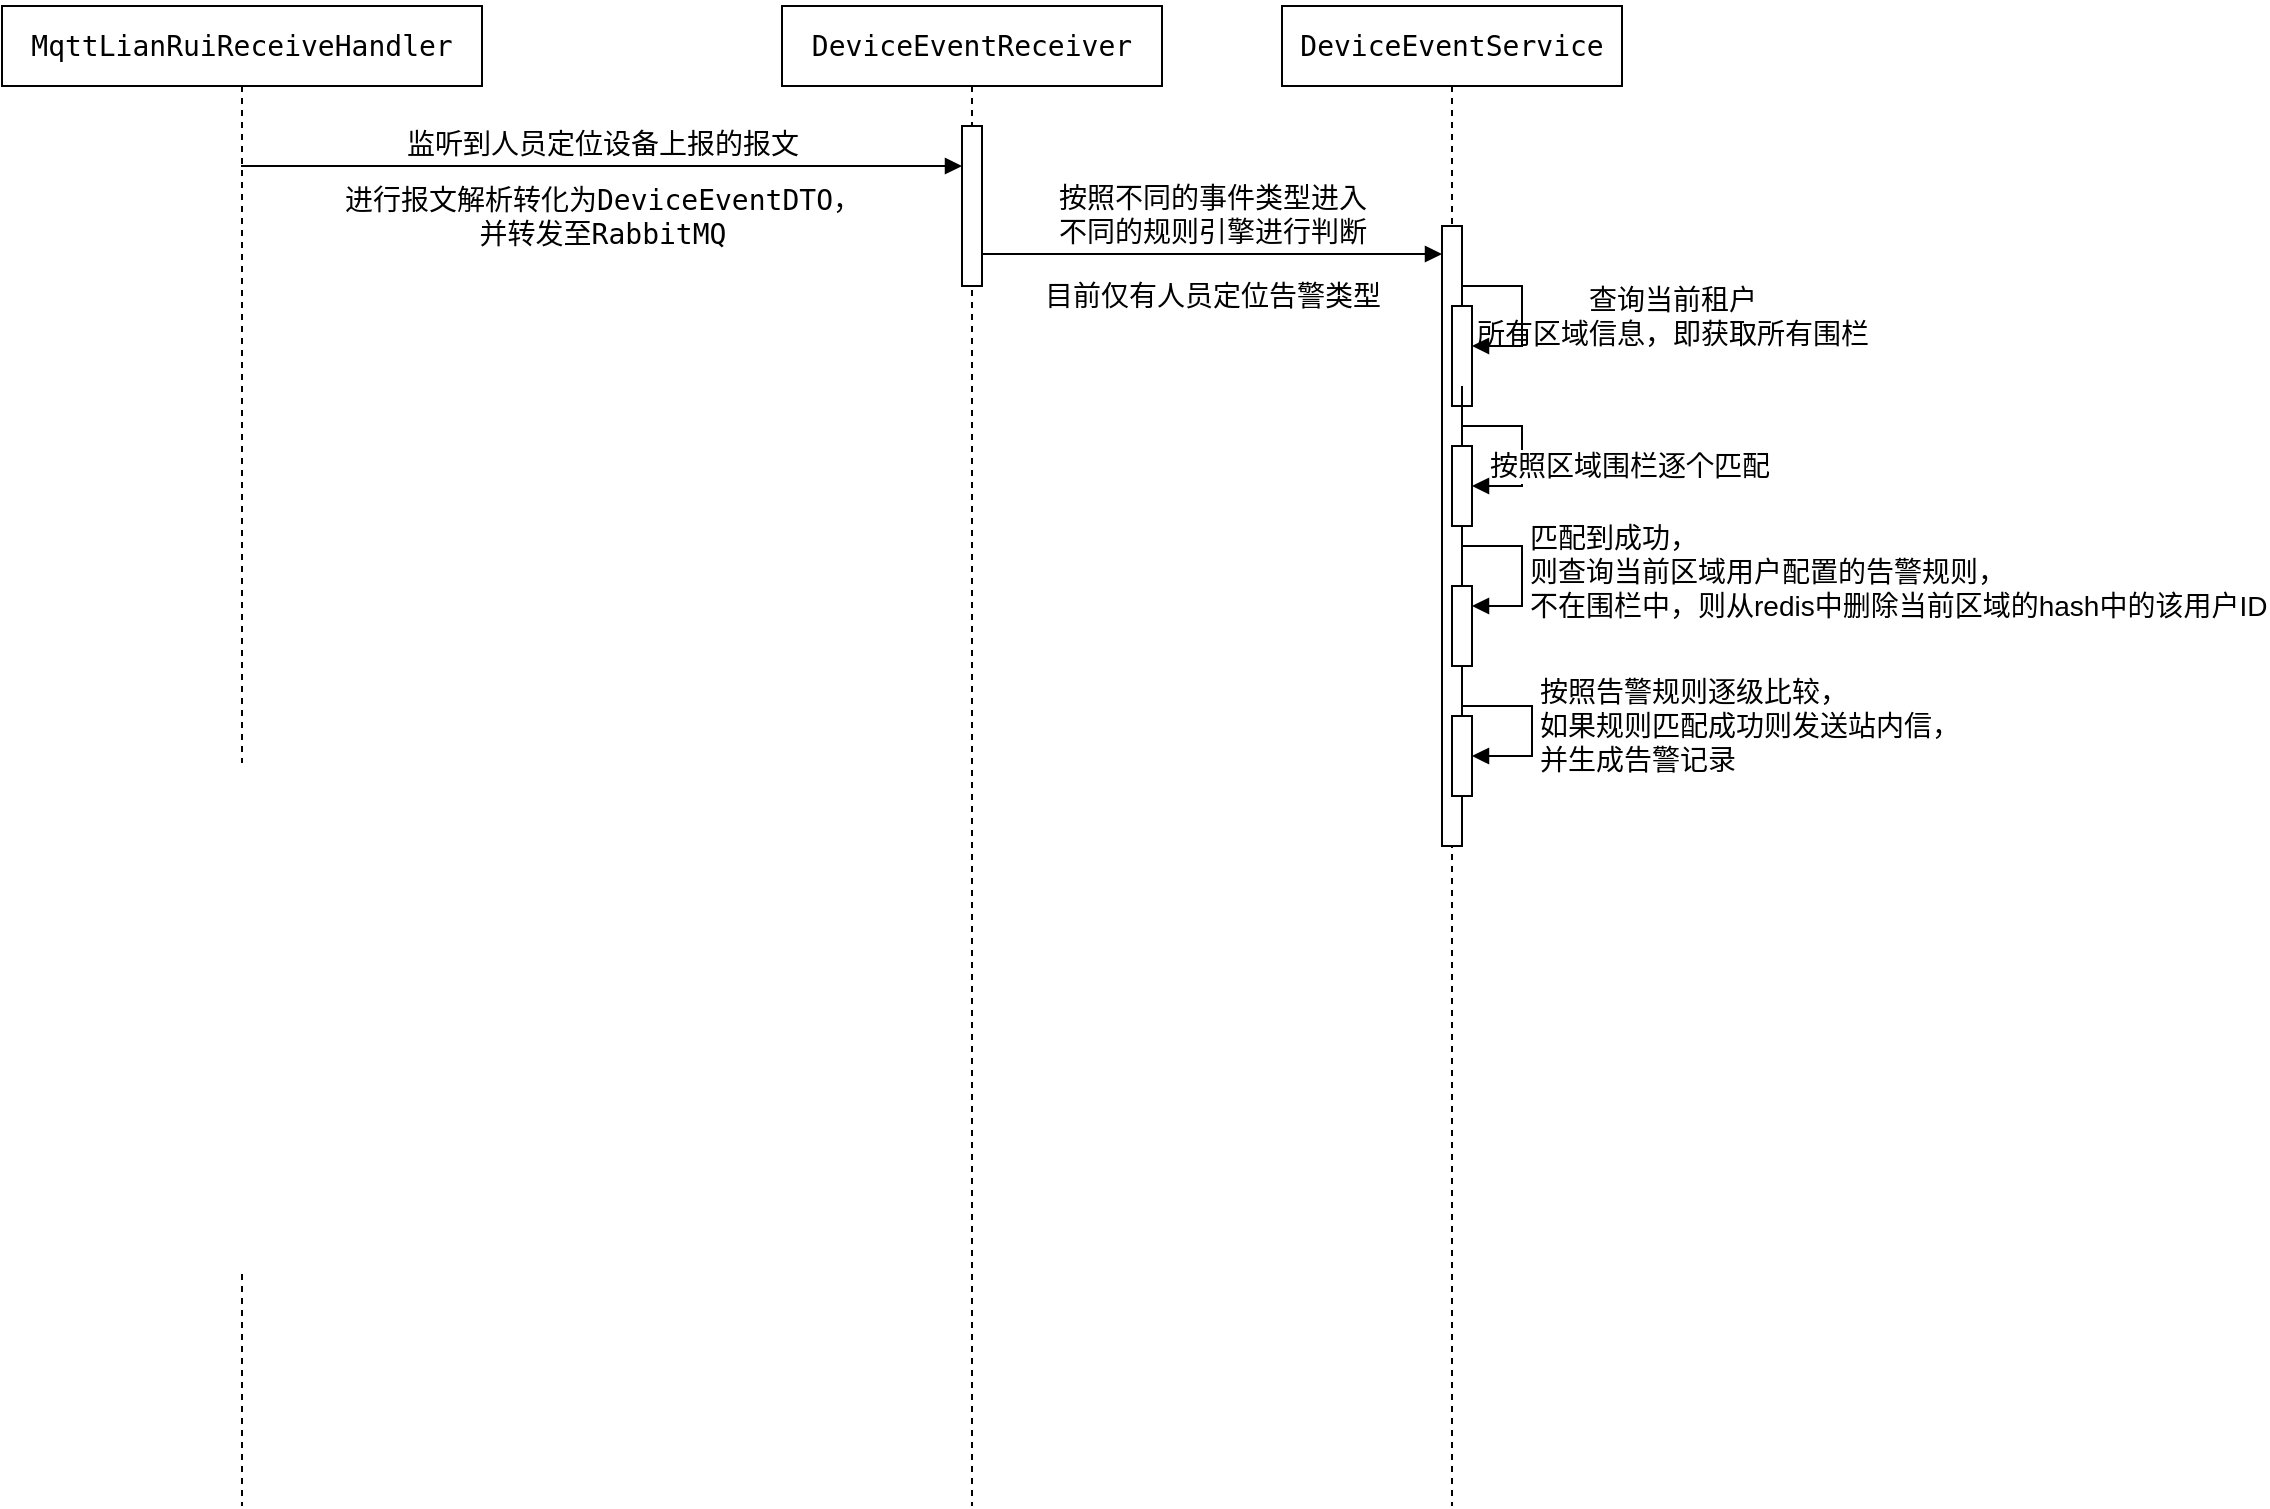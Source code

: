 <mxfile version="24.7.13">
  <diagram name="第 1 页" id="RY_t8ta6Jy8CSsKZBZrm">
    <mxGraphModel dx="2211" dy="761" grid="1" gridSize="10" guides="1" tooltips="1" connect="1" arrows="1" fold="1" page="1" pageScale="1" pageWidth="827" pageHeight="1169" math="0" shadow="0">
      <root>
        <mxCell id="0" />
        <mxCell id="1" parent="0" />
        <mxCell id="6D39OJ56opdchLymes4Q-1" value="&lt;div style=&quot;background-color: rgb(255, 255, 255); color: rgb(8, 8, 8); font-size: 14px;&quot;&gt;&lt;pre style=&quot;font-family: &amp;quot;JetBrains Mono&amp;quot;, monospace; font-size: 14px;&quot;&gt;&lt;span style=&quot;color: rgb(0, 0, 0); font-size: 14px;&quot;&gt;MqttLianRuiReceiveHandler&lt;/span&gt;&lt;/pre&gt;&lt;/div&gt;" style="shape=umlLifeline;perimeter=lifelinePerimeter;whiteSpace=wrap;html=1;container=1;dropTarget=0;collapsible=0;recursiveResize=0;outlineConnect=0;portConstraint=eastwest;newEdgeStyle={&quot;curved&quot;:0,&quot;rounded&quot;:0};fontSize=14;" vertex="1" parent="1">
          <mxGeometry x="-260" y="10" width="240" height="750" as="geometry" />
        </mxCell>
        <mxCell id="6D39OJ56opdchLymes4Q-2" value="监听到人员定位设备上报的报文" style="html=1;verticalAlign=bottom;endArrow=block;curved=0;rounded=0;fontSize=14;" edge="1" parent="1" target="6D39OJ56opdchLymes4Q-8">
          <mxGeometry width="80" relative="1" as="geometry">
            <mxPoint x="-140.5" y="90" as="sourcePoint" />
            <mxPoint x="239.5" y="90" as="targetPoint" />
          </mxGeometry>
        </mxCell>
        <mxCell id="6D39OJ56opdchLymes4Q-3" value="&lt;div style=&quot;background-color: rgb(255, 255, 255); color: rgb(8, 8, 8); font-size: 14px;&quot;&gt;&lt;pre style=&quot;font-family: &amp;quot;JetBrains Mono&amp;quot;, monospace; font-size: 14px;&quot;&gt;&lt;span style=&quot;color: rgb(0, 0, 0); font-size: 14px;&quot;&gt;DeviceEventReceiver&lt;/span&gt;&lt;/pre&gt;&lt;/div&gt;" style="shape=umlLifeline;perimeter=lifelinePerimeter;whiteSpace=wrap;html=1;container=1;dropTarget=0;collapsible=0;recursiveResize=0;outlineConnect=0;portConstraint=eastwest;newEdgeStyle={&quot;curved&quot;:0,&quot;rounded&quot;:0};fontSize=14;" vertex="1" parent="1">
          <mxGeometry x="130" y="10" width="190" height="750" as="geometry" />
        </mxCell>
        <mxCell id="6D39OJ56opdchLymes4Q-8" value="" style="html=1;points=[[0,0,0,0,5],[0,1,0,0,-5],[1,0,0,0,5],[1,1,0,0,-5]];perimeter=orthogonalPerimeter;outlineConnect=0;targetShapes=umlLifeline;portConstraint=eastwest;newEdgeStyle={&quot;curved&quot;:0,&quot;rounded&quot;:0};fontSize=14;" vertex="1" parent="6D39OJ56opdchLymes4Q-3">
          <mxGeometry x="90" y="60" width="10" height="80" as="geometry" />
        </mxCell>
        <mxCell id="6D39OJ56opdchLymes4Q-4" value="&lt;font style=&quot;font-size: 14px;&quot;&gt;进行报文解析转化为&lt;span style=&quot;font-family: &amp;quot;JetBrains Mono&amp;quot;, monospace; background-color: rgb(255, 255, 255); font-size: 14px;&quot;&gt;DeviceEventDTO，&lt;/span&gt;&lt;/font&gt;&lt;div style=&quot;font-size: 14px;&quot;&gt;&lt;font style=&quot;font-size: 14px;&quot;&gt;&lt;span style=&quot;font-family: &amp;quot;JetBrains Mono&amp;quot;, monospace; background-color: rgb(255, 255, 255); font-size: 14px;&quot;&gt;并转发至RabbitMQ&lt;/span&gt;&lt;/font&gt;&lt;/div&gt;" style="text;html=1;align=center;verticalAlign=middle;resizable=0;points=[];autosize=1;strokeColor=none;fillColor=none;fontSize=14;" vertex="1" parent="1">
          <mxGeometry x="-100" y="90" width="280" height="50" as="geometry" />
        </mxCell>
        <mxCell id="6D39OJ56opdchLymes4Q-5" value="&lt;div style=&quot;background-color: rgb(255, 255, 255); color: rgb(8, 8, 8); font-size: 14px;&quot;&gt;&lt;pre style=&quot;font-family: &amp;quot;JetBrains Mono&amp;quot;, monospace; font-size: 14px;&quot;&gt;&lt;span style=&quot;color: rgb(0, 0, 0); font-size: 14px;&quot;&gt;DeviceEventService&lt;/span&gt;&lt;/pre&gt;&lt;/div&gt;" style="shape=umlLifeline;perimeter=lifelinePerimeter;whiteSpace=wrap;html=1;container=1;dropTarget=0;collapsible=0;recursiveResize=0;outlineConnect=0;portConstraint=eastwest;newEdgeStyle={&quot;curved&quot;:0,&quot;rounded&quot;:0};fontSize=14;" vertex="1" parent="1">
          <mxGeometry x="380" y="10" width="170" height="750" as="geometry" />
        </mxCell>
        <mxCell id="6D39OJ56opdchLymes4Q-9" value="" style="html=1;points=[[0,0,0,0,5],[0,1,0,0,-5],[1,0,0,0,5],[1,1,0,0,-5]];perimeter=orthogonalPerimeter;outlineConnect=0;targetShapes=umlLifeline;portConstraint=eastwest;newEdgeStyle={&quot;curved&quot;:0,&quot;rounded&quot;:0};fontSize=14;" vertex="1" parent="6D39OJ56opdchLymes4Q-5">
          <mxGeometry x="80" y="110" width="10" height="310" as="geometry" />
        </mxCell>
        <mxCell id="6D39OJ56opdchLymes4Q-11" value="" style="html=1;points=[[0,0,0,0,5],[0,1,0,0,-5],[1,0,0,0,5],[1,1,0,0,-5]];perimeter=orthogonalPerimeter;outlineConnect=0;targetShapes=umlLifeline;portConstraint=eastwest;newEdgeStyle={&quot;curved&quot;:0,&quot;rounded&quot;:0};fontSize=14;" vertex="1" parent="6D39OJ56opdchLymes4Q-5">
          <mxGeometry x="85" y="150" width="10" height="50" as="geometry" />
        </mxCell>
        <mxCell id="6D39OJ56opdchLymes4Q-12" value="&lt;div style=&quot;color: rgb(8, 8, 8); font-size: 14px;&quot;&gt;&lt;pre style=&quot;font-size: 14px;&quot;&gt;&lt;br style=&quot;font-size: 14px;&quot;&gt;&lt;/pre&gt;&lt;/div&gt;" style="html=1;align=left;spacingLeft=2;endArrow=block;rounded=0;edgeStyle=orthogonalEdgeStyle;curved=0;rounded=0;fontSize=14;" edge="1" target="6D39OJ56opdchLymes4Q-11" parent="6D39OJ56opdchLymes4Q-5" source="6D39OJ56opdchLymes4Q-9">
          <mxGeometry relative="1" as="geometry">
            <mxPoint x="90" y="130" as="sourcePoint" />
            <Array as="points">
              <mxPoint x="120" y="140" />
              <mxPoint x="120" y="170" />
            </Array>
          </mxGeometry>
        </mxCell>
        <mxCell id="6D39OJ56opdchLymes4Q-15" value="" style="html=1;points=[[0,0,0,0,5],[0,1,0,0,-5],[1,0,0,0,5],[1,1,0,0,-5]];perimeter=orthogonalPerimeter;outlineConnect=0;targetShapes=umlLifeline;portConstraint=eastwest;newEdgeStyle={&quot;curved&quot;:0,&quot;rounded&quot;:0};fontSize=14;" vertex="1" parent="6D39OJ56opdchLymes4Q-5">
          <mxGeometry x="85" y="220" width="10" height="40" as="geometry" />
        </mxCell>
        <mxCell id="6D39OJ56opdchLymes4Q-16" value="按照区域围栏逐个匹配" style="html=1;align=left;spacingLeft=2;endArrow=block;rounded=0;edgeStyle=orthogonalEdgeStyle;curved=0;rounded=0;fontSize=14;" edge="1" target="6D39OJ56opdchLymes4Q-15" parent="6D39OJ56opdchLymes4Q-5">
          <mxGeometry x="0.905" y="-10" relative="1" as="geometry">
            <mxPoint x="90" y="190" as="sourcePoint" />
            <Array as="points">
              <mxPoint x="90" y="210" />
              <mxPoint x="120" y="210" />
              <mxPoint x="120" y="240" />
            </Array>
            <mxPoint as="offset" />
          </mxGeometry>
        </mxCell>
        <mxCell id="6D39OJ56opdchLymes4Q-17" value="" style="html=1;outlineConnect=0;targetShapes=umlLifeline;portConstraint=eastwest;newEdgeStyle={&quot;curved&quot;:0,&quot;rounded&quot;:0};points=[[0,0,0,0,5],[0,1,0,0,-5],[1,0,0,0,5],[1,1,0,0,-5]];perimeter=orthogonalPerimeter;fontSize=14;" vertex="1" parent="6D39OJ56opdchLymes4Q-5">
          <mxGeometry x="85" y="290" width="10" height="40" as="geometry" />
        </mxCell>
        <mxCell id="6D39OJ56opdchLymes4Q-18" value="匹配到成功，&lt;div style=&quot;font-size: 14px;&quot;&gt;则查询当前区域用户配置的告警规则，&lt;/div&gt;&lt;div style=&quot;font-size: 14px;&quot;&gt;不在围栏中，则从redis中删除当前区域的hash中的该用户ID&lt;/div&gt;" style="html=1;align=left;spacingLeft=2;endArrow=block;rounded=0;edgeStyle=orthogonalEdgeStyle;curved=0;rounded=0;fontSize=14;" edge="1" target="6D39OJ56opdchLymes4Q-17" parent="6D39OJ56opdchLymes4Q-5">
          <mxGeometry relative="1" as="geometry">
            <mxPoint x="90" y="270" as="sourcePoint" />
            <Array as="points">
              <mxPoint x="120" y="300" />
            </Array>
          </mxGeometry>
        </mxCell>
        <mxCell id="6D39OJ56opdchLymes4Q-22" value="" style="html=1;points=[[0,0,0,0,5],[0,1,0,0,-5],[1,0,0,0,5],[1,1,0,0,-5]];perimeter=orthogonalPerimeter;outlineConnect=0;targetShapes=umlLifeline;portConstraint=eastwest;newEdgeStyle={&quot;curved&quot;:0,&quot;rounded&quot;:0};fontSize=14;" vertex="1" parent="6D39OJ56opdchLymes4Q-5">
          <mxGeometry x="85" y="355" width="10" height="40" as="geometry" />
        </mxCell>
        <mxCell id="6D39OJ56opdchLymes4Q-23" value="按照告警规则逐级比较，&lt;div style=&quot;font-size: 14px;&quot;&gt;如果规则匹配成功则发送站内信，&lt;/div&gt;&lt;div style=&quot;font-size: 14px;&quot;&gt;并生成告警记录&lt;/div&gt;" style="html=1;align=left;spacingLeft=2;endArrow=block;rounded=0;edgeStyle=orthogonalEdgeStyle;curved=0;rounded=0;fontSize=14;" edge="1" target="6D39OJ56opdchLymes4Q-22" parent="6D39OJ56opdchLymes4Q-5" source="6D39OJ56opdchLymes4Q-9">
          <mxGeometry relative="1" as="geometry">
            <mxPoint x="95" y="320" as="sourcePoint" />
            <Array as="points">
              <mxPoint x="125" y="350" />
              <mxPoint x="125" y="375" />
            </Array>
          </mxGeometry>
        </mxCell>
        <mxCell id="6D39OJ56opdchLymes4Q-6" value="&lt;font style=&quot;font-size: 14px;&quot;&gt;按照不同的事件类型进入&lt;/font&gt;&lt;div style=&quot;font-size: 14px;&quot;&gt;&lt;font style=&quot;font-size: 14px;&quot;&gt;不同的规则引擎进行判断&lt;/font&gt;&lt;/div&gt;" style="html=1;verticalAlign=bottom;endArrow=block;curved=0;rounded=0;fontSize=14;" edge="1" parent="1">
          <mxGeometry width="80" relative="1" as="geometry">
            <mxPoint x="230" y="134" as="sourcePoint" />
            <mxPoint x="460" y="134" as="targetPoint" />
          </mxGeometry>
        </mxCell>
        <mxCell id="6D39OJ56opdchLymes4Q-7" value="目前仅有人员定位告警类型" style="text;html=1;align=center;verticalAlign=middle;resizable=0;points=[];autosize=1;strokeColor=none;fillColor=none;fontSize=14;" vertex="1" parent="1">
          <mxGeometry x="250" y="140" width="190" height="30" as="geometry" />
        </mxCell>
        <mxCell id="6D39OJ56opdchLymes4Q-14" value="查询当前租户&lt;div style=&quot;font-size: 14px;&quot;&gt;所有区域信息，即获取所有围栏&lt;/div&gt;" style="text;html=1;align=center;verticalAlign=middle;resizable=0;points=[];autosize=1;strokeColor=none;fillColor=none;fontSize=14;" vertex="1" parent="1">
          <mxGeometry x="465" y="140" width="220" height="50" as="geometry" />
        </mxCell>
      </root>
    </mxGraphModel>
  </diagram>
</mxfile>
